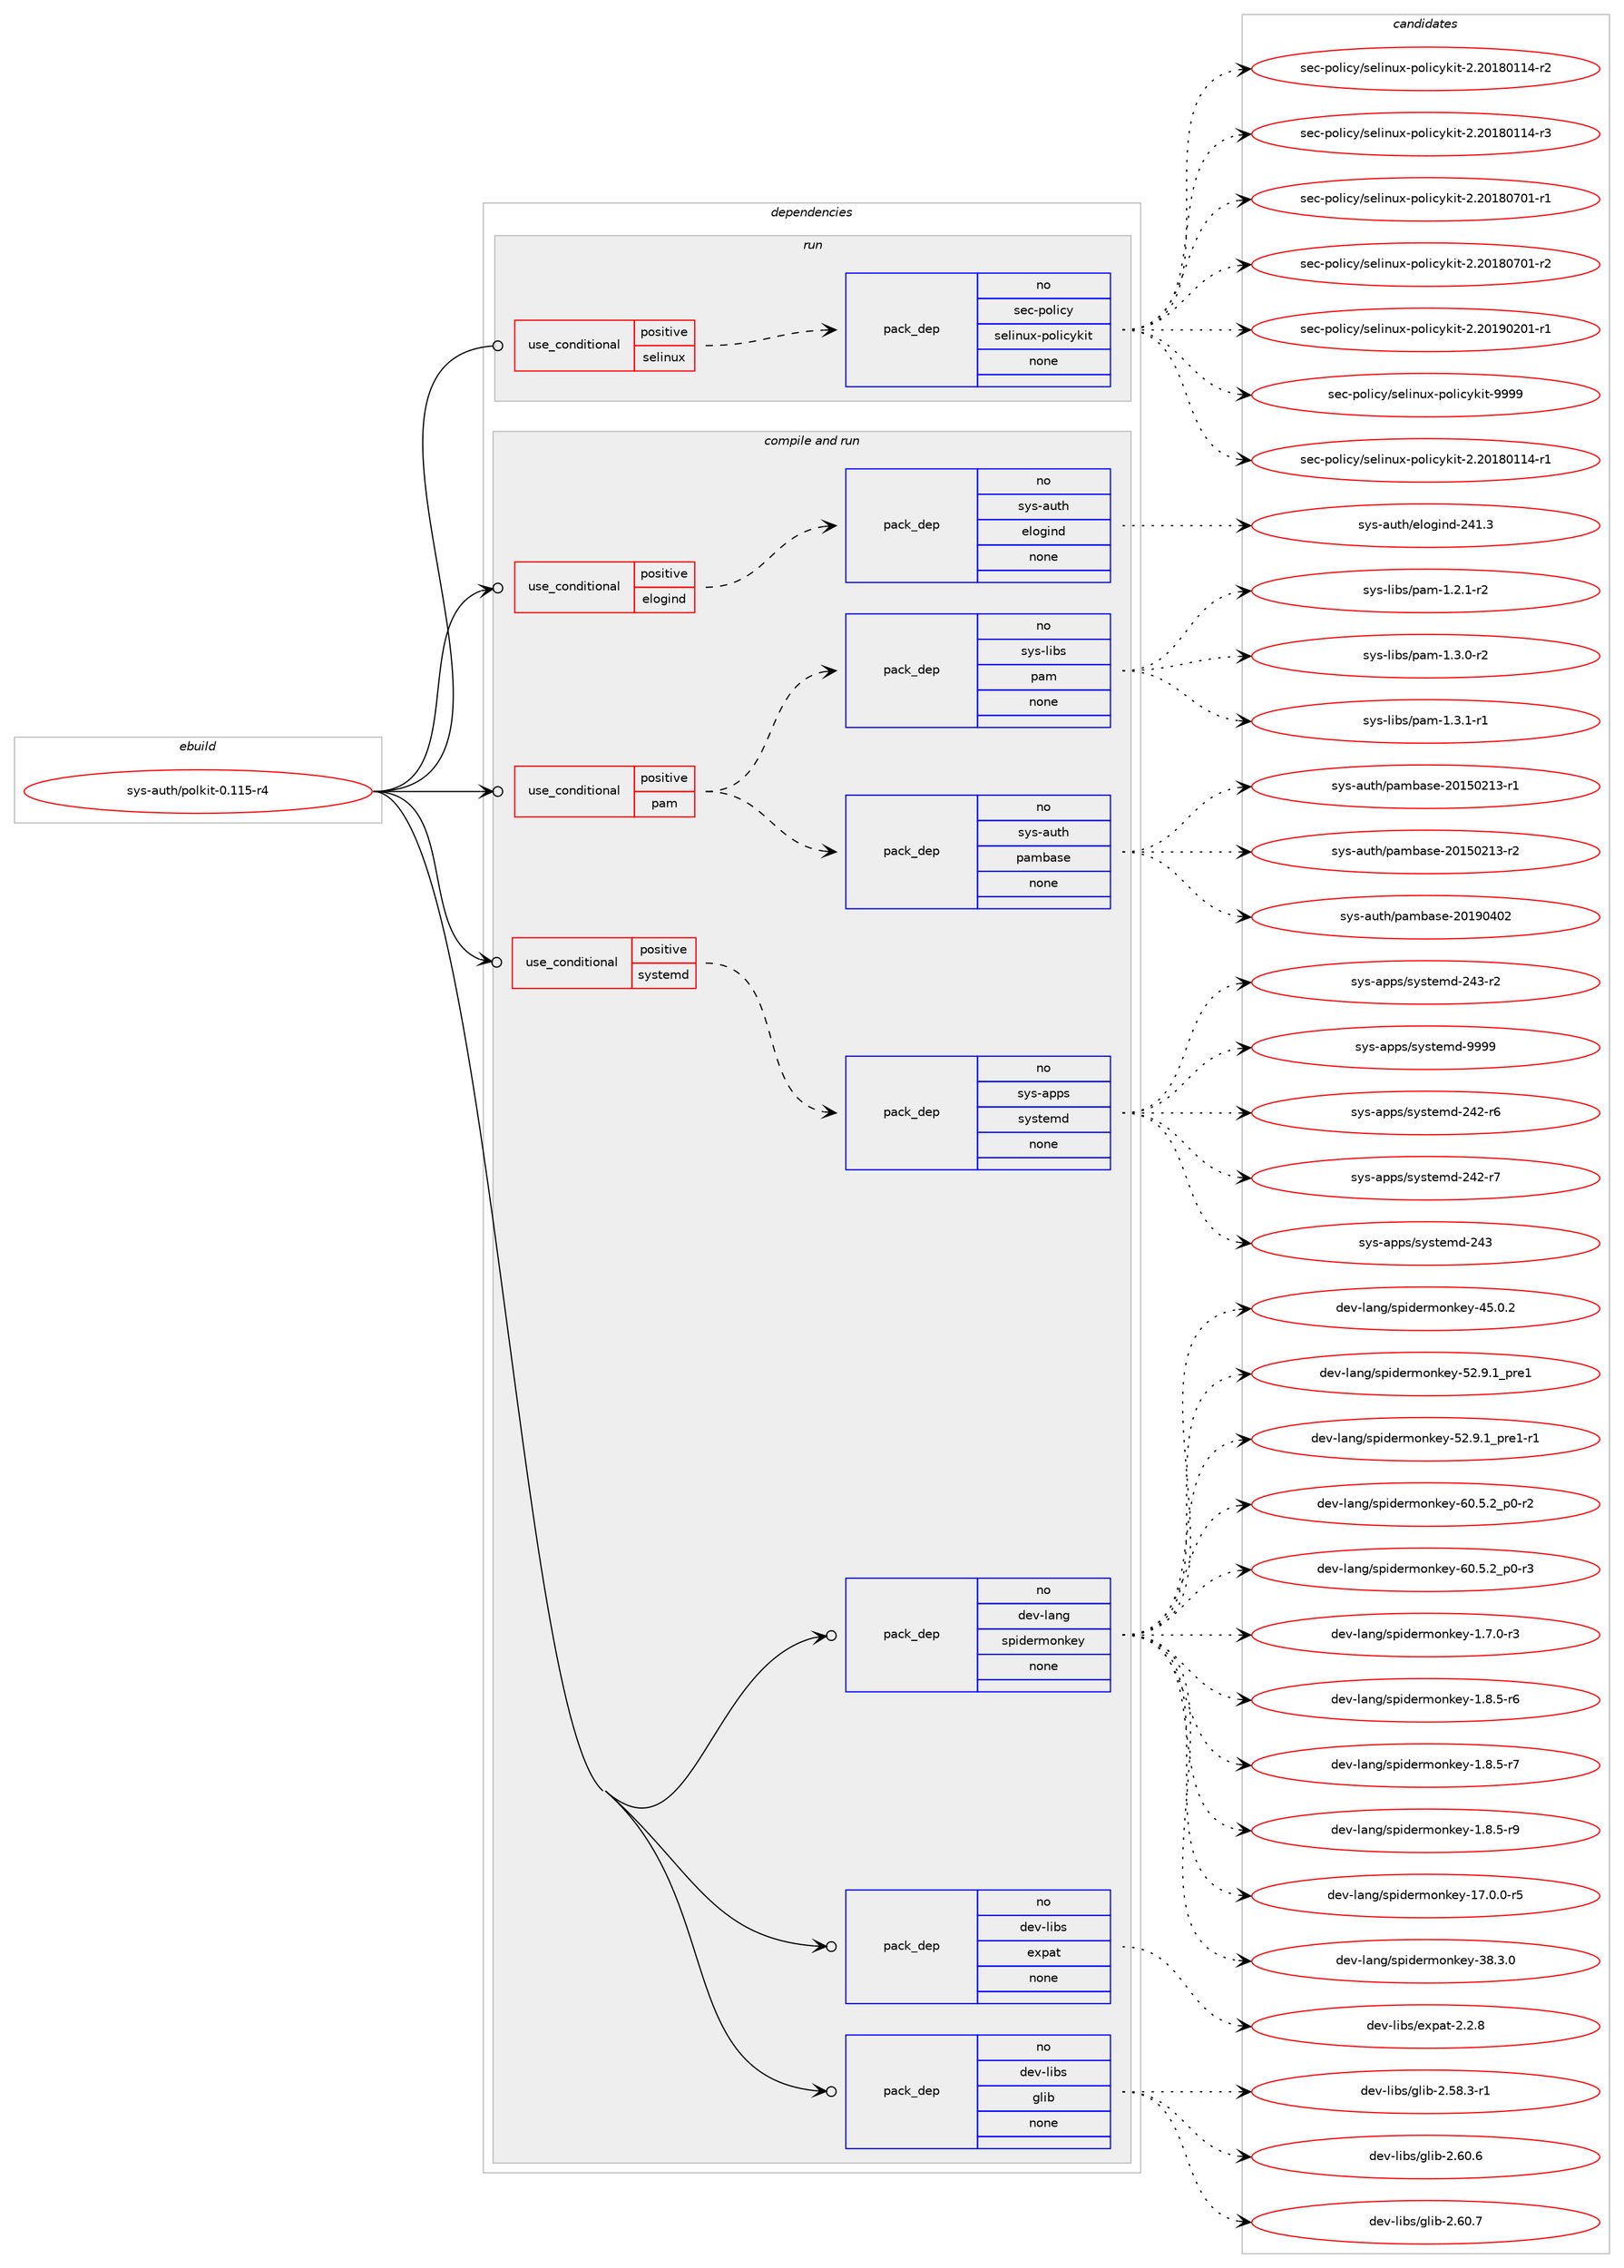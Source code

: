 digraph prolog {

# *************
# Graph options
# *************

newrank=true;
concentrate=true;
compound=true;
graph [rankdir=LR,fontname=Helvetica,fontsize=10,ranksep=1.5];#, ranksep=2.5, nodesep=0.2];
edge  [arrowhead=vee];
node  [fontname=Helvetica,fontsize=10];

# **********
# The ebuild
# **********

subgraph cluster_leftcol {
color=gray;
rank=same;
label=<<i>ebuild</i>>;
id [label="sys-auth/polkit-0.115-r4", color=red, width=4, href="../sys-auth/polkit-0.115-r4.svg"];
}

# ****************
# The dependencies
# ****************

subgraph cluster_midcol {
color=gray;
label=<<i>dependencies</i>>;
subgraph cluster_compile {
fillcolor="#eeeeee";
style=filled;
label=<<i>compile</i>>;
}
subgraph cluster_compileandrun {
fillcolor="#eeeeee";
style=filled;
label=<<i>compile and run</i>>;
subgraph cond212092 {
dependency880467 [label=<<TABLE BORDER="0" CELLBORDER="1" CELLSPACING="0" CELLPADDING="4"><TR><TD ROWSPAN="3" CELLPADDING="10">use_conditional</TD></TR><TR><TD>positive</TD></TR><TR><TD>elogind</TD></TR></TABLE>>, shape=none, color=red];
subgraph pack652943 {
dependency880468 [label=<<TABLE BORDER="0" CELLBORDER="1" CELLSPACING="0" CELLPADDING="4" WIDTH="220"><TR><TD ROWSPAN="6" CELLPADDING="30">pack_dep</TD></TR><TR><TD WIDTH="110">no</TD></TR><TR><TD>sys-auth</TD></TR><TR><TD>elogind</TD></TR><TR><TD>none</TD></TR><TR><TD></TD></TR></TABLE>>, shape=none, color=blue];
}
dependency880467:e -> dependency880468:w [weight=20,style="dashed",arrowhead="vee"];
}
id:e -> dependency880467:w [weight=20,style="solid",arrowhead="odotvee"];
subgraph cond212093 {
dependency880469 [label=<<TABLE BORDER="0" CELLBORDER="1" CELLSPACING="0" CELLPADDING="4"><TR><TD ROWSPAN="3" CELLPADDING="10">use_conditional</TD></TR><TR><TD>positive</TD></TR><TR><TD>pam</TD></TR></TABLE>>, shape=none, color=red];
subgraph pack652944 {
dependency880470 [label=<<TABLE BORDER="0" CELLBORDER="1" CELLSPACING="0" CELLPADDING="4" WIDTH="220"><TR><TD ROWSPAN="6" CELLPADDING="30">pack_dep</TD></TR><TR><TD WIDTH="110">no</TD></TR><TR><TD>sys-auth</TD></TR><TR><TD>pambase</TD></TR><TR><TD>none</TD></TR><TR><TD></TD></TR></TABLE>>, shape=none, color=blue];
}
dependency880469:e -> dependency880470:w [weight=20,style="dashed",arrowhead="vee"];
subgraph pack652945 {
dependency880471 [label=<<TABLE BORDER="0" CELLBORDER="1" CELLSPACING="0" CELLPADDING="4" WIDTH="220"><TR><TD ROWSPAN="6" CELLPADDING="30">pack_dep</TD></TR><TR><TD WIDTH="110">no</TD></TR><TR><TD>sys-libs</TD></TR><TR><TD>pam</TD></TR><TR><TD>none</TD></TR><TR><TD></TD></TR></TABLE>>, shape=none, color=blue];
}
dependency880469:e -> dependency880471:w [weight=20,style="dashed",arrowhead="vee"];
}
id:e -> dependency880469:w [weight=20,style="solid",arrowhead="odotvee"];
subgraph cond212094 {
dependency880472 [label=<<TABLE BORDER="0" CELLBORDER="1" CELLSPACING="0" CELLPADDING="4"><TR><TD ROWSPAN="3" CELLPADDING="10">use_conditional</TD></TR><TR><TD>positive</TD></TR><TR><TD>systemd</TD></TR></TABLE>>, shape=none, color=red];
subgraph pack652946 {
dependency880473 [label=<<TABLE BORDER="0" CELLBORDER="1" CELLSPACING="0" CELLPADDING="4" WIDTH="220"><TR><TD ROWSPAN="6" CELLPADDING="30">pack_dep</TD></TR><TR><TD WIDTH="110">no</TD></TR><TR><TD>sys-apps</TD></TR><TR><TD>systemd</TD></TR><TR><TD>none</TD></TR><TR><TD></TD></TR></TABLE>>, shape=none, color=blue];
}
dependency880472:e -> dependency880473:w [weight=20,style="dashed",arrowhead="vee"];
}
id:e -> dependency880472:w [weight=20,style="solid",arrowhead="odotvee"];
subgraph pack652947 {
dependency880474 [label=<<TABLE BORDER="0" CELLBORDER="1" CELLSPACING="0" CELLPADDING="4" WIDTH="220"><TR><TD ROWSPAN="6" CELLPADDING="30">pack_dep</TD></TR><TR><TD WIDTH="110">no</TD></TR><TR><TD>dev-lang</TD></TR><TR><TD>spidermonkey</TD></TR><TR><TD>none</TD></TR><TR><TD></TD></TR></TABLE>>, shape=none, color=blue];
}
id:e -> dependency880474:w [weight=20,style="solid",arrowhead="odotvee"];
subgraph pack652948 {
dependency880475 [label=<<TABLE BORDER="0" CELLBORDER="1" CELLSPACING="0" CELLPADDING="4" WIDTH="220"><TR><TD ROWSPAN="6" CELLPADDING="30">pack_dep</TD></TR><TR><TD WIDTH="110">no</TD></TR><TR><TD>dev-libs</TD></TR><TR><TD>expat</TD></TR><TR><TD>none</TD></TR><TR><TD></TD></TR></TABLE>>, shape=none, color=blue];
}
id:e -> dependency880475:w [weight=20,style="solid",arrowhead="odotvee"];
subgraph pack652949 {
dependency880476 [label=<<TABLE BORDER="0" CELLBORDER="1" CELLSPACING="0" CELLPADDING="4" WIDTH="220"><TR><TD ROWSPAN="6" CELLPADDING="30">pack_dep</TD></TR><TR><TD WIDTH="110">no</TD></TR><TR><TD>dev-libs</TD></TR><TR><TD>glib</TD></TR><TR><TD>none</TD></TR><TR><TD></TD></TR></TABLE>>, shape=none, color=blue];
}
id:e -> dependency880476:w [weight=20,style="solid",arrowhead="odotvee"];
}
subgraph cluster_run {
fillcolor="#eeeeee";
style=filled;
label=<<i>run</i>>;
subgraph cond212095 {
dependency880477 [label=<<TABLE BORDER="0" CELLBORDER="1" CELLSPACING="0" CELLPADDING="4"><TR><TD ROWSPAN="3" CELLPADDING="10">use_conditional</TD></TR><TR><TD>positive</TD></TR><TR><TD>selinux</TD></TR></TABLE>>, shape=none, color=red];
subgraph pack652950 {
dependency880478 [label=<<TABLE BORDER="0" CELLBORDER="1" CELLSPACING="0" CELLPADDING="4" WIDTH="220"><TR><TD ROWSPAN="6" CELLPADDING="30">pack_dep</TD></TR><TR><TD WIDTH="110">no</TD></TR><TR><TD>sec-policy</TD></TR><TR><TD>selinux-policykit</TD></TR><TR><TD>none</TD></TR><TR><TD></TD></TR></TABLE>>, shape=none, color=blue];
}
dependency880477:e -> dependency880478:w [weight=20,style="dashed",arrowhead="vee"];
}
id:e -> dependency880477:w [weight=20,style="solid",arrowhead="odot"];
}
}

# **************
# The candidates
# **************

subgraph cluster_choices {
rank=same;
color=gray;
label=<<i>candidates</i>>;

subgraph choice652943 {
color=black;
nodesep=1;
choice115121115459711711610447101108111103105110100455052494651 [label="sys-auth/elogind-241.3", color=red, width=4,href="../sys-auth/elogind-241.3.svg"];
dependency880468:e -> choice115121115459711711610447101108111103105110100455052494651:w [style=dotted,weight="100"];
}
subgraph choice652944 {
color=black;
nodesep=1;
choice1151211154597117116104471129710998971151014550484953485049514511449 [label="sys-auth/pambase-20150213-r1", color=red, width=4,href="../sys-auth/pambase-20150213-r1.svg"];
choice1151211154597117116104471129710998971151014550484953485049514511450 [label="sys-auth/pambase-20150213-r2", color=red, width=4,href="../sys-auth/pambase-20150213-r2.svg"];
choice115121115459711711610447112971099897115101455048495748524850 [label="sys-auth/pambase-20190402", color=red, width=4,href="../sys-auth/pambase-20190402.svg"];
dependency880470:e -> choice1151211154597117116104471129710998971151014550484953485049514511449:w [style=dotted,weight="100"];
dependency880470:e -> choice1151211154597117116104471129710998971151014550484953485049514511450:w [style=dotted,weight="100"];
dependency880470:e -> choice115121115459711711610447112971099897115101455048495748524850:w [style=dotted,weight="100"];
}
subgraph choice652945 {
color=black;
nodesep=1;
choice115121115451081059811547112971094549465046494511450 [label="sys-libs/pam-1.2.1-r2", color=red, width=4,href="../sys-libs/pam-1.2.1-r2.svg"];
choice115121115451081059811547112971094549465146484511450 [label="sys-libs/pam-1.3.0-r2", color=red, width=4,href="../sys-libs/pam-1.3.0-r2.svg"];
choice115121115451081059811547112971094549465146494511449 [label="sys-libs/pam-1.3.1-r1", color=red, width=4,href="../sys-libs/pam-1.3.1-r1.svg"];
dependency880471:e -> choice115121115451081059811547112971094549465046494511450:w [style=dotted,weight="100"];
dependency880471:e -> choice115121115451081059811547112971094549465146484511450:w [style=dotted,weight="100"];
dependency880471:e -> choice115121115451081059811547112971094549465146494511449:w [style=dotted,weight="100"];
}
subgraph choice652946 {
color=black;
nodesep=1;
choice115121115459711211211547115121115116101109100455052504511454 [label="sys-apps/systemd-242-r6", color=red, width=4,href="../sys-apps/systemd-242-r6.svg"];
choice115121115459711211211547115121115116101109100455052504511455 [label="sys-apps/systemd-242-r7", color=red, width=4,href="../sys-apps/systemd-242-r7.svg"];
choice11512111545971121121154711512111511610110910045505251 [label="sys-apps/systemd-243", color=red, width=4,href="../sys-apps/systemd-243.svg"];
choice115121115459711211211547115121115116101109100455052514511450 [label="sys-apps/systemd-243-r2", color=red, width=4,href="../sys-apps/systemd-243-r2.svg"];
choice1151211154597112112115471151211151161011091004557575757 [label="sys-apps/systemd-9999", color=red, width=4,href="../sys-apps/systemd-9999.svg"];
dependency880473:e -> choice115121115459711211211547115121115116101109100455052504511454:w [style=dotted,weight="100"];
dependency880473:e -> choice115121115459711211211547115121115116101109100455052504511455:w [style=dotted,weight="100"];
dependency880473:e -> choice11512111545971121121154711512111511610110910045505251:w [style=dotted,weight="100"];
dependency880473:e -> choice115121115459711211211547115121115116101109100455052514511450:w [style=dotted,weight="100"];
dependency880473:e -> choice1151211154597112112115471151211151161011091004557575757:w [style=dotted,weight="100"];
}
subgraph choice652947 {
color=black;
nodesep=1;
choice1001011184510897110103471151121051001011141091111101071011214549465546484511451 [label="dev-lang/spidermonkey-1.7.0-r3", color=red, width=4,href="../dev-lang/spidermonkey-1.7.0-r3.svg"];
choice1001011184510897110103471151121051001011141091111101071011214549465646534511454 [label="dev-lang/spidermonkey-1.8.5-r6", color=red, width=4,href="../dev-lang/spidermonkey-1.8.5-r6.svg"];
choice1001011184510897110103471151121051001011141091111101071011214549465646534511455 [label="dev-lang/spidermonkey-1.8.5-r7", color=red, width=4,href="../dev-lang/spidermonkey-1.8.5-r7.svg"];
choice1001011184510897110103471151121051001011141091111101071011214549465646534511457 [label="dev-lang/spidermonkey-1.8.5-r9", color=red, width=4,href="../dev-lang/spidermonkey-1.8.5-r9.svg"];
choice100101118451089711010347115112105100101114109111110107101121454955464846484511453 [label="dev-lang/spidermonkey-17.0.0-r5", color=red, width=4,href="../dev-lang/spidermonkey-17.0.0-r5.svg"];
choice10010111845108971101034711511210510010111410911111010710112145515646514648 [label="dev-lang/spidermonkey-38.3.0", color=red, width=4,href="../dev-lang/spidermonkey-38.3.0.svg"];
choice10010111845108971101034711511210510010111410911111010710112145525346484650 [label="dev-lang/spidermonkey-45.0.2", color=red, width=4,href="../dev-lang/spidermonkey-45.0.2.svg"];
choice100101118451089711010347115112105100101114109111110107101121455350465746499511211410149 [label="dev-lang/spidermonkey-52.9.1_pre1", color=red, width=4,href="../dev-lang/spidermonkey-52.9.1_pre1.svg"];
choice1001011184510897110103471151121051001011141091111101071011214553504657464995112114101494511449 [label="dev-lang/spidermonkey-52.9.1_pre1-r1", color=red, width=4,href="../dev-lang/spidermonkey-52.9.1_pre1-r1.svg"];
choice1001011184510897110103471151121051001011141091111101071011214554484653465095112484511450 [label="dev-lang/spidermonkey-60.5.2_p0-r2", color=red, width=4,href="../dev-lang/spidermonkey-60.5.2_p0-r2.svg"];
choice1001011184510897110103471151121051001011141091111101071011214554484653465095112484511451 [label="dev-lang/spidermonkey-60.5.2_p0-r3", color=red, width=4,href="../dev-lang/spidermonkey-60.5.2_p0-r3.svg"];
dependency880474:e -> choice1001011184510897110103471151121051001011141091111101071011214549465546484511451:w [style=dotted,weight="100"];
dependency880474:e -> choice1001011184510897110103471151121051001011141091111101071011214549465646534511454:w [style=dotted,weight="100"];
dependency880474:e -> choice1001011184510897110103471151121051001011141091111101071011214549465646534511455:w [style=dotted,weight="100"];
dependency880474:e -> choice1001011184510897110103471151121051001011141091111101071011214549465646534511457:w [style=dotted,weight="100"];
dependency880474:e -> choice100101118451089711010347115112105100101114109111110107101121454955464846484511453:w [style=dotted,weight="100"];
dependency880474:e -> choice10010111845108971101034711511210510010111410911111010710112145515646514648:w [style=dotted,weight="100"];
dependency880474:e -> choice10010111845108971101034711511210510010111410911111010710112145525346484650:w [style=dotted,weight="100"];
dependency880474:e -> choice100101118451089711010347115112105100101114109111110107101121455350465746499511211410149:w [style=dotted,weight="100"];
dependency880474:e -> choice1001011184510897110103471151121051001011141091111101071011214553504657464995112114101494511449:w [style=dotted,weight="100"];
dependency880474:e -> choice1001011184510897110103471151121051001011141091111101071011214554484653465095112484511450:w [style=dotted,weight="100"];
dependency880474:e -> choice1001011184510897110103471151121051001011141091111101071011214554484653465095112484511451:w [style=dotted,weight="100"];
}
subgraph choice652948 {
color=black;
nodesep=1;
choice10010111845108105981154710112011297116455046504656 [label="dev-libs/expat-2.2.8", color=red, width=4,href="../dev-libs/expat-2.2.8.svg"];
dependency880475:e -> choice10010111845108105981154710112011297116455046504656:w [style=dotted,weight="100"];
}
subgraph choice652949 {
color=black;
nodesep=1;
choice10010111845108105981154710310810598455046535646514511449 [label="dev-libs/glib-2.58.3-r1", color=red, width=4,href="../dev-libs/glib-2.58.3-r1.svg"];
choice1001011184510810598115471031081059845504654484654 [label="dev-libs/glib-2.60.6", color=red, width=4,href="../dev-libs/glib-2.60.6.svg"];
choice1001011184510810598115471031081059845504654484655 [label="dev-libs/glib-2.60.7", color=red, width=4,href="../dev-libs/glib-2.60.7.svg"];
dependency880476:e -> choice10010111845108105981154710310810598455046535646514511449:w [style=dotted,weight="100"];
dependency880476:e -> choice1001011184510810598115471031081059845504654484654:w [style=dotted,weight="100"];
dependency880476:e -> choice1001011184510810598115471031081059845504654484655:w [style=dotted,weight="100"];
}
subgraph choice652950 {
color=black;
nodesep=1;
choice11510199451121111081059912147115101108105110117120451121111081059912110710511645504650484956484949524511449 [label="sec-policy/selinux-policykit-2.20180114-r1", color=red, width=4,href="../sec-policy/selinux-policykit-2.20180114-r1.svg"];
choice11510199451121111081059912147115101108105110117120451121111081059912110710511645504650484956484949524511450 [label="sec-policy/selinux-policykit-2.20180114-r2", color=red, width=4,href="../sec-policy/selinux-policykit-2.20180114-r2.svg"];
choice11510199451121111081059912147115101108105110117120451121111081059912110710511645504650484956484949524511451 [label="sec-policy/selinux-policykit-2.20180114-r3", color=red, width=4,href="../sec-policy/selinux-policykit-2.20180114-r3.svg"];
choice11510199451121111081059912147115101108105110117120451121111081059912110710511645504650484956485548494511449 [label="sec-policy/selinux-policykit-2.20180701-r1", color=red, width=4,href="../sec-policy/selinux-policykit-2.20180701-r1.svg"];
choice11510199451121111081059912147115101108105110117120451121111081059912110710511645504650484956485548494511450 [label="sec-policy/selinux-policykit-2.20180701-r2", color=red, width=4,href="../sec-policy/selinux-policykit-2.20180701-r2.svg"];
choice11510199451121111081059912147115101108105110117120451121111081059912110710511645504650484957485048494511449 [label="sec-policy/selinux-policykit-2.20190201-r1", color=red, width=4,href="../sec-policy/selinux-policykit-2.20190201-r1.svg"];
choice1151019945112111108105991214711510110810511011712045112111108105991211071051164557575757 [label="sec-policy/selinux-policykit-9999", color=red, width=4,href="../sec-policy/selinux-policykit-9999.svg"];
dependency880478:e -> choice11510199451121111081059912147115101108105110117120451121111081059912110710511645504650484956484949524511449:w [style=dotted,weight="100"];
dependency880478:e -> choice11510199451121111081059912147115101108105110117120451121111081059912110710511645504650484956484949524511450:w [style=dotted,weight="100"];
dependency880478:e -> choice11510199451121111081059912147115101108105110117120451121111081059912110710511645504650484956484949524511451:w [style=dotted,weight="100"];
dependency880478:e -> choice11510199451121111081059912147115101108105110117120451121111081059912110710511645504650484956485548494511449:w [style=dotted,weight="100"];
dependency880478:e -> choice11510199451121111081059912147115101108105110117120451121111081059912110710511645504650484956485548494511450:w [style=dotted,weight="100"];
dependency880478:e -> choice11510199451121111081059912147115101108105110117120451121111081059912110710511645504650484957485048494511449:w [style=dotted,weight="100"];
dependency880478:e -> choice1151019945112111108105991214711510110810511011712045112111108105991211071051164557575757:w [style=dotted,weight="100"];
}
}

}

